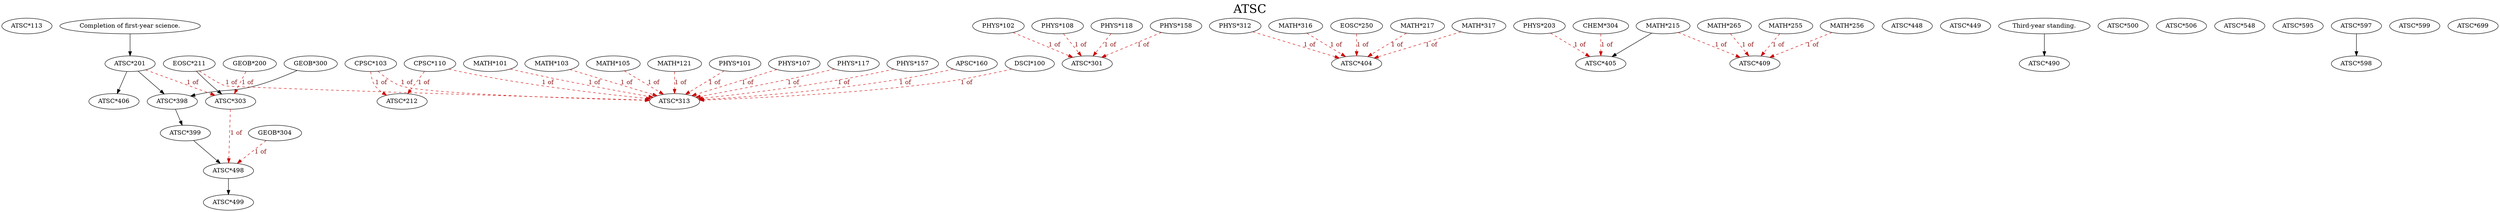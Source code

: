digraph ATSC {
labelloc = "t";
label = "ATSC"
fontsize = 27;
"ATSC*113"
"Completion of first-year science." -> "ATSC*201" [style=solid]
"CPSC*103" -> "ATSC*212" [style=dashed] [label="1 of", fontcolor=firebrick4] [color=red3]
"CPSC*110" -> "ATSC*212" [style=dashed] [label="1 of", fontcolor=firebrick4] [color=red3]
"PHYS*102" -> "ATSC*301" [style=dashed] [label="1 of", fontcolor=firebrick4] [color=red3]
"PHYS*108" -> "ATSC*301" [style=dashed] [label="1 of", fontcolor=firebrick4] [color=red3]
"PHYS*118" -> "ATSC*301" [style=dashed] [label="1 of", fontcolor=firebrick4] [color=red3]
"PHYS*158" -> "ATSC*301" [style=dashed] [label="1 of", fontcolor=firebrick4] [color=red3]
"EOSC*211" -> "ATSC*303" [style=solid]
"ATSC*201" -> "ATSC*303" [style=dashed] [label="1 of", fontcolor=firebrick4] [color=red3]
"GEOB*200" -> "ATSC*303" [style=dashed] [label="1 of", fontcolor=firebrick4] [color=red3]
"MATH*101" -> "ATSC*313" [style=dashed] [label="1 of", fontcolor=firebrick4] [color=red3]
"MATH*103" -> "ATSC*313" [style=dashed] [label="1 of", fontcolor=firebrick4] [color=red3]
"MATH*105" -> "ATSC*313" [style=dashed] [label="1 of", fontcolor=firebrick4] [color=red3]
"MATH*121" -> "ATSC*313" [style=dashed] [label="1 of", fontcolor=firebrick4] [color=red3]
"PHYS*101" -> "ATSC*313" [style=dashed] [label="1 of", fontcolor=firebrick4] [color=red3]
"PHYS*107" -> "ATSC*313" [style=dashed] [label="1 of", fontcolor=firebrick4] [color=red3]
"PHYS*117" -> "ATSC*313" [style=dashed] [label="1 of", fontcolor=firebrick4] [color=red3]
"PHYS*157" -> "ATSC*313" [style=dashed] [label="1 of", fontcolor=firebrick4] [color=red3]
"APSC*160" -> "ATSC*313" [style=dashed] [label="1 of", fontcolor=firebrick4] [color=red3]
"CPSC*103" -> "ATSC*313" [style=dashed] [label="1 of", fontcolor=firebrick4] [color=red3]
"CPSC*110" -> "ATSC*313" [style=dashed] [label="1 of", fontcolor=firebrick4] [color=red3]
"DSCI*100" -> "ATSC*313" [style=dashed] [label="1 of", fontcolor=firebrick4] [color=red3]
"EOSC*211" -> "ATSC*313" [style=dashed] [label="1 of", fontcolor=firebrick4] [color=red3]
"ATSC*201" -> "ATSC*398"
"GEOB*300" -> "ATSC*398"
"ATSC*398" -> "ATSC*399" [style=solid]
"PHYS*312" -> "ATSC*404" [style=dashed] [label="1 of", fontcolor=firebrick4] [color=red3]
"MATH*316" -> "ATSC*404" [style=dashed] [label="1 of", fontcolor=firebrick4] [color=red3]
"EOSC*250" -> "ATSC*404" [style=dashed] [label="1 of", fontcolor=firebrick4] [color=red3]
"MATH*217" -> "ATSC*404" [style=dashed] [label="1 of", fontcolor=firebrick4] [color=red3]
"MATH*317" -> "ATSC*404" [style=dashed] [label="1 of", fontcolor=firebrick4] [color=red3]
"MATH*215" -> "ATSC*405" [style=solid]
"PHYS*203" -> "ATSC*405" [style=dashed] [label="1 of", fontcolor=firebrick4] [color=red3]
"CHEM*304" -> "ATSC*405" [style=dashed] [label="1 of", fontcolor=firebrick4] [color=red3]
"ATSC*201" -> "ATSC*406" [style=solid]
"MATH*215" -> "ATSC*409" [style=dashed] [label="1 of", fontcolor=firebrick4] [color=red3]
"MATH*255" -> "ATSC*409" [style=dashed] [label="1 of", fontcolor=firebrick4] [color=red3]
"MATH*256" -> "ATSC*409" [style=dashed] [label="1 of", fontcolor=firebrick4] [color=red3]
"MATH*265" -> "ATSC*409" [style=dashed] [label="1 of", fontcolor=firebrick4] [color=red3]
"ATSC*448"
"ATSC*449"
"Third-year standing." -> "ATSC*490" [style=solid]
"ATSC*399" -> "ATSC*498" [style=solid]
"ATSC*303" -> "ATSC*498" [style=dashed] [label="1 of", fontcolor=firebrick4] [color=red3]
"GEOB*304" -> "ATSC*498" [style=dashed] [label="1 of", fontcolor=firebrick4] [color=red3]
"ATSC*498" -> "ATSC*499" [style=solid]
"ATSC*500"
"ATSC*506"
"ATSC*548"
"ATSC*595"
"ATSC*597"
"ATSC*597" -> "ATSC*598" [style=solid]
"ATSC*599"
"ATSC*699"
}
